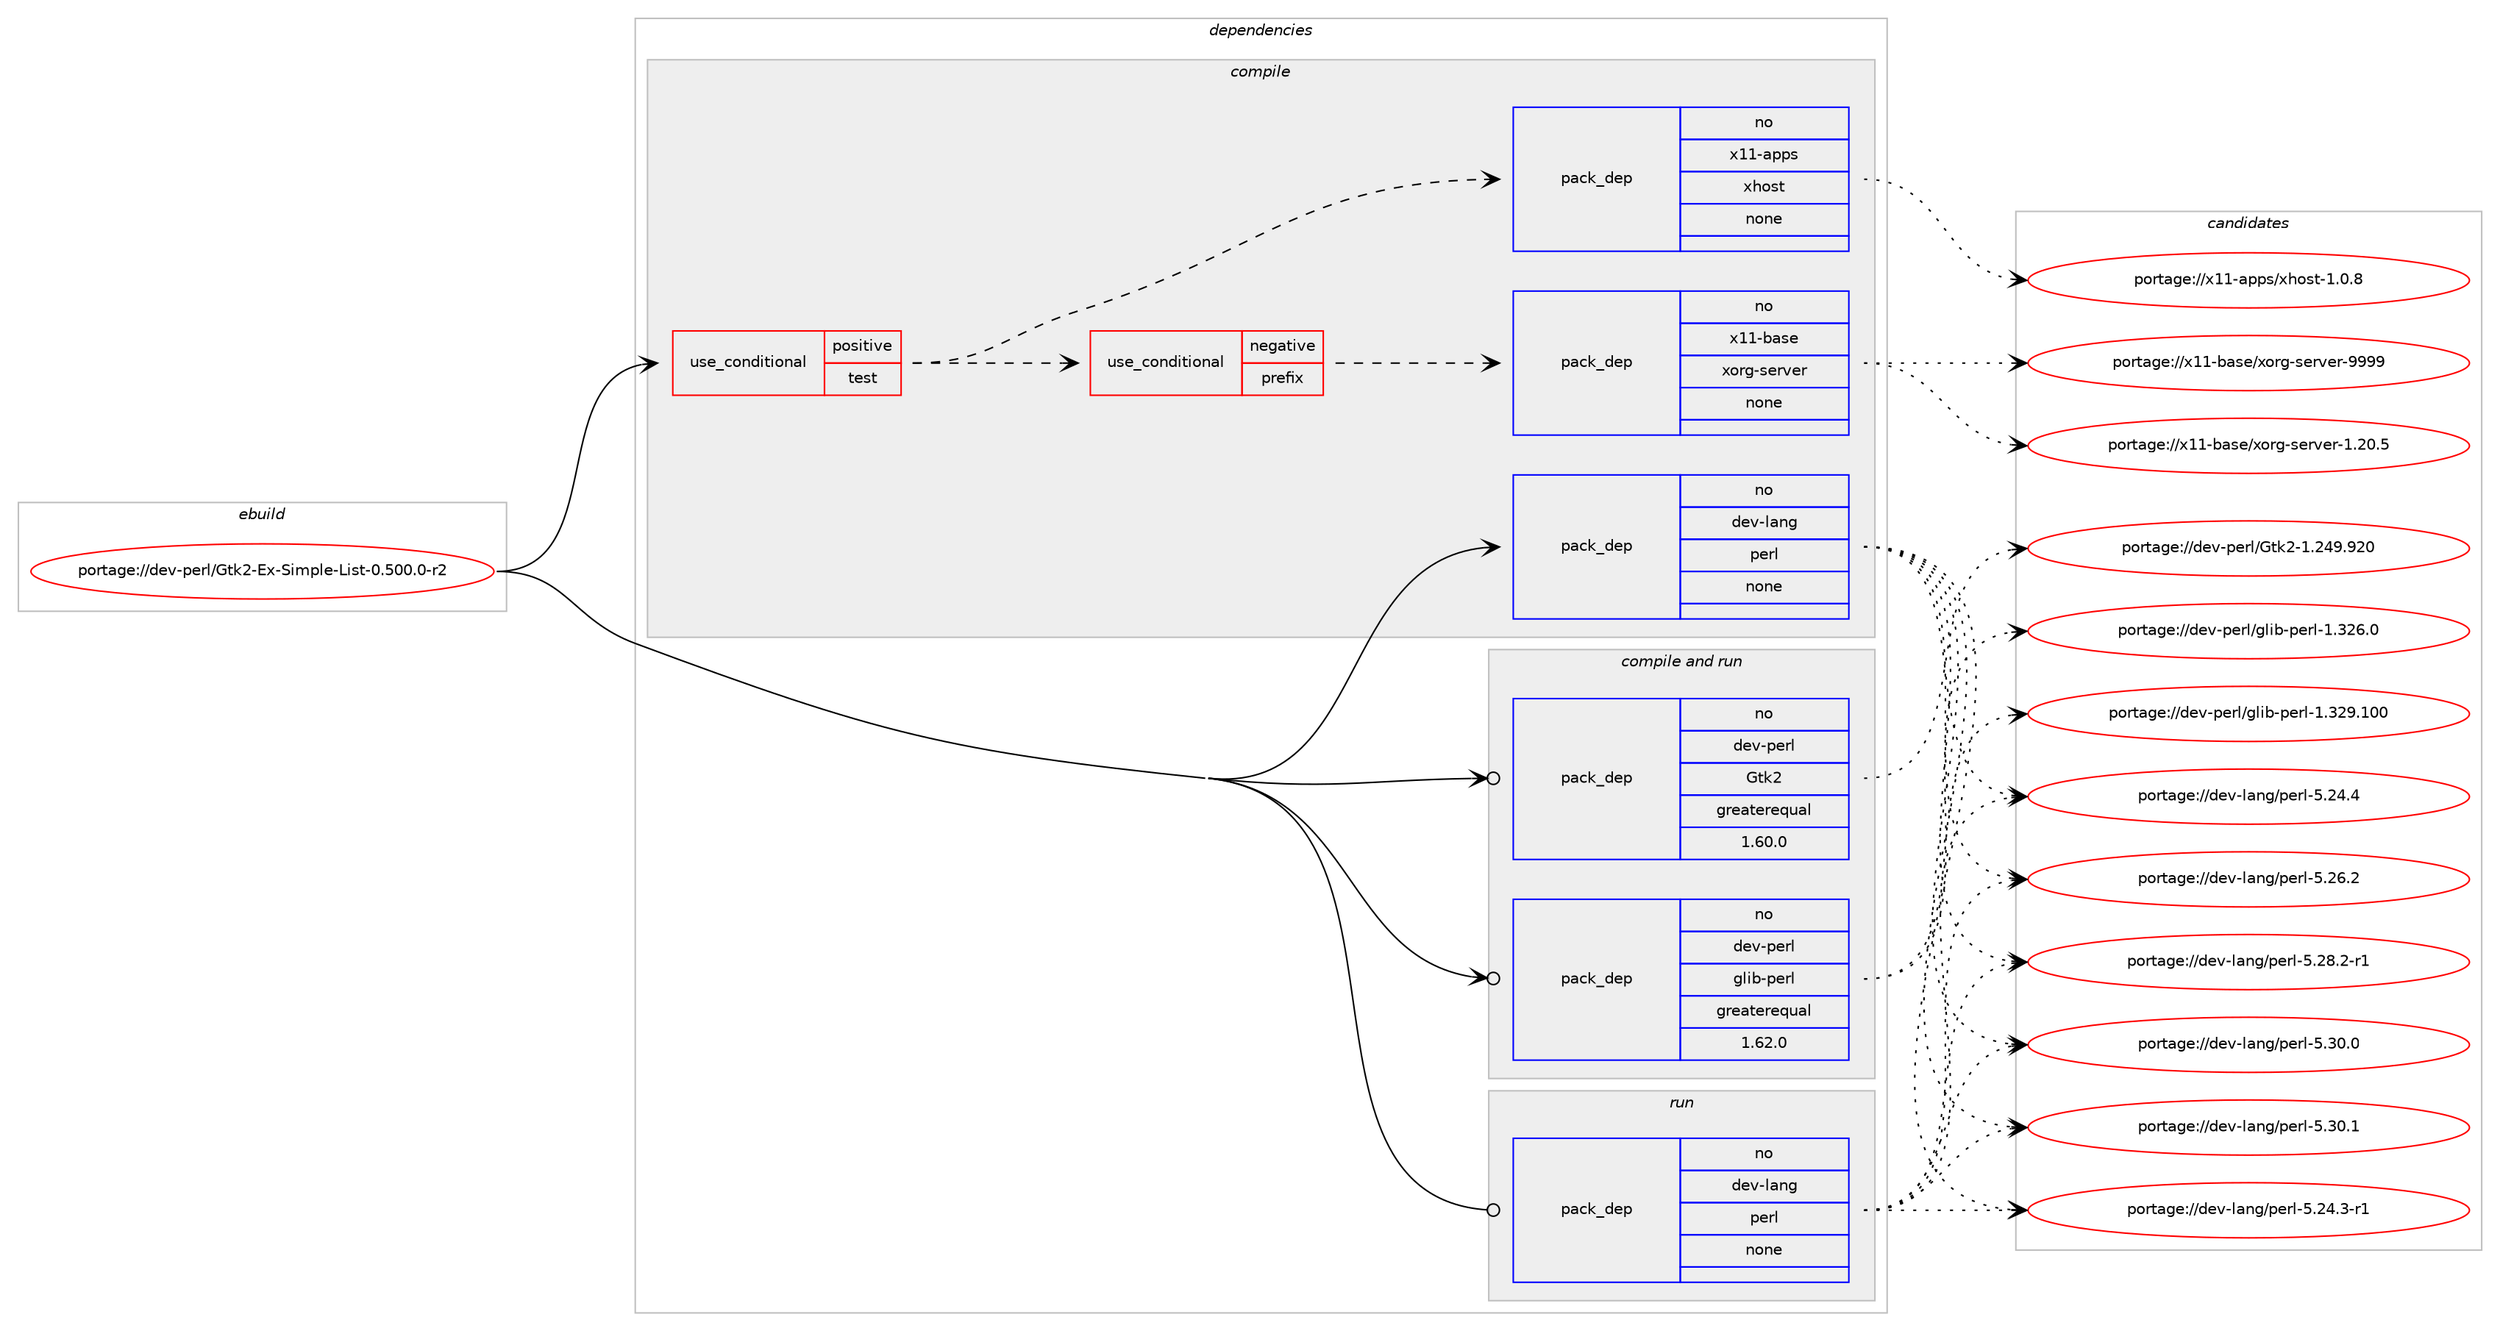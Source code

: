 digraph prolog {

# *************
# Graph options
# *************

newrank=true;
concentrate=true;
compound=true;
graph [rankdir=LR,fontname=Helvetica,fontsize=10,ranksep=1.5];#, ranksep=2.5, nodesep=0.2];
edge  [arrowhead=vee];
node  [fontname=Helvetica,fontsize=10];

# **********
# The ebuild
# **********

subgraph cluster_leftcol {
color=gray;
rank=same;
label=<<i>ebuild</i>>;
id [label="portage://dev-perl/Gtk2-Ex-Simple-List-0.500.0-r2", color=red, width=4, href="../dev-perl/Gtk2-Ex-Simple-List-0.500.0-r2.svg"];
}

# ****************
# The dependencies
# ****************

subgraph cluster_midcol {
color=gray;
label=<<i>dependencies</i>>;
subgraph cluster_compile {
fillcolor="#eeeeee";
style=filled;
label=<<i>compile</i>>;
subgraph cond23018 {
dependency113717 [label=<<TABLE BORDER="0" CELLBORDER="1" CELLSPACING="0" CELLPADDING="4"><TR><TD ROWSPAN="3" CELLPADDING="10">use_conditional</TD></TR><TR><TD>positive</TD></TR><TR><TD>test</TD></TR></TABLE>>, shape=none, color=red];
subgraph cond23019 {
dependency113718 [label=<<TABLE BORDER="0" CELLBORDER="1" CELLSPACING="0" CELLPADDING="4"><TR><TD ROWSPAN="3" CELLPADDING="10">use_conditional</TD></TR><TR><TD>negative</TD></TR><TR><TD>prefix</TD></TR></TABLE>>, shape=none, color=red];
subgraph pack87520 {
dependency113719 [label=<<TABLE BORDER="0" CELLBORDER="1" CELLSPACING="0" CELLPADDING="4" WIDTH="220"><TR><TD ROWSPAN="6" CELLPADDING="30">pack_dep</TD></TR><TR><TD WIDTH="110">no</TD></TR><TR><TD>x11-base</TD></TR><TR><TD>xorg-server</TD></TR><TR><TD>none</TD></TR><TR><TD></TD></TR></TABLE>>, shape=none, color=blue];
}
dependency113718:e -> dependency113719:w [weight=20,style="dashed",arrowhead="vee"];
}
dependency113717:e -> dependency113718:w [weight=20,style="dashed",arrowhead="vee"];
subgraph pack87521 {
dependency113720 [label=<<TABLE BORDER="0" CELLBORDER="1" CELLSPACING="0" CELLPADDING="4" WIDTH="220"><TR><TD ROWSPAN="6" CELLPADDING="30">pack_dep</TD></TR><TR><TD WIDTH="110">no</TD></TR><TR><TD>x11-apps</TD></TR><TR><TD>xhost</TD></TR><TR><TD>none</TD></TR><TR><TD></TD></TR></TABLE>>, shape=none, color=blue];
}
dependency113717:e -> dependency113720:w [weight=20,style="dashed",arrowhead="vee"];
}
id:e -> dependency113717:w [weight=20,style="solid",arrowhead="vee"];
subgraph pack87522 {
dependency113721 [label=<<TABLE BORDER="0" CELLBORDER="1" CELLSPACING="0" CELLPADDING="4" WIDTH="220"><TR><TD ROWSPAN="6" CELLPADDING="30">pack_dep</TD></TR><TR><TD WIDTH="110">no</TD></TR><TR><TD>dev-lang</TD></TR><TR><TD>perl</TD></TR><TR><TD>none</TD></TR><TR><TD></TD></TR></TABLE>>, shape=none, color=blue];
}
id:e -> dependency113721:w [weight=20,style="solid",arrowhead="vee"];
}
subgraph cluster_compileandrun {
fillcolor="#eeeeee";
style=filled;
label=<<i>compile and run</i>>;
subgraph pack87523 {
dependency113722 [label=<<TABLE BORDER="0" CELLBORDER="1" CELLSPACING="0" CELLPADDING="4" WIDTH="220"><TR><TD ROWSPAN="6" CELLPADDING="30">pack_dep</TD></TR><TR><TD WIDTH="110">no</TD></TR><TR><TD>dev-perl</TD></TR><TR><TD>Gtk2</TD></TR><TR><TD>greaterequal</TD></TR><TR><TD>1.60.0</TD></TR></TABLE>>, shape=none, color=blue];
}
id:e -> dependency113722:w [weight=20,style="solid",arrowhead="odotvee"];
subgraph pack87524 {
dependency113723 [label=<<TABLE BORDER="0" CELLBORDER="1" CELLSPACING="0" CELLPADDING="4" WIDTH="220"><TR><TD ROWSPAN="6" CELLPADDING="30">pack_dep</TD></TR><TR><TD WIDTH="110">no</TD></TR><TR><TD>dev-perl</TD></TR><TR><TD>glib-perl</TD></TR><TR><TD>greaterequal</TD></TR><TR><TD>1.62.0</TD></TR></TABLE>>, shape=none, color=blue];
}
id:e -> dependency113723:w [weight=20,style="solid",arrowhead="odotvee"];
}
subgraph cluster_run {
fillcolor="#eeeeee";
style=filled;
label=<<i>run</i>>;
subgraph pack87525 {
dependency113724 [label=<<TABLE BORDER="0" CELLBORDER="1" CELLSPACING="0" CELLPADDING="4" WIDTH="220"><TR><TD ROWSPAN="6" CELLPADDING="30">pack_dep</TD></TR><TR><TD WIDTH="110">no</TD></TR><TR><TD>dev-lang</TD></TR><TR><TD>perl</TD></TR><TR><TD>none</TD></TR><TR><TD></TD></TR></TABLE>>, shape=none, color=blue];
}
id:e -> dependency113724:w [weight=20,style="solid",arrowhead="odot"];
}
}

# **************
# The candidates
# **************

subgraph cluster_choices {
rank=same;
color=gray;
label=<<i>candidates</i>>;

subgraph choice87520 {
color=black;
nodesep=1;
choiceportage1204949459897115101471201111141034511510111411810111445494650484653 [label="portage://x11-base/xorg-server-1.20.5", color=red, width=4,href="../x11-base/xorg-server-1.20.5.svg"];
choiceportage120494945989711510147120111114103451151011141181011144557575757 [label="portage://x11-base/xorg-server-9999", color=red, width=4,href="../x11-base/xorg-server-9999.svg"];
dependency113719:e -> choiceportage1204949459897115101471201111141034511510111411810111445494650484653:w [style=dotted,weight="100"];
dependency113719:e -> choiceportage120494945989711510147120111114103451151011141181011144557575757:w [style=dotted,weight="100"];
}
subgraph choice87521 {
color=black;
nodesep=1;
choiceportage1204949459711211211547120104111115116454946484656 [label="portage://x11-apps/xhost-1.0.8", color=red, width=4,href="../x11-apps/xhost-1.0.8.svg"];
dependency113720:e -> choiceportage1204949459711211211547120104111115116454946484656:w [style=dotted,weight="100"];
}
subgraph choice87522 {
color=black;
nodesep=1;
choiceportage100101118451089711010347112101114108455346505246514511449 [label="portage://dev-lang/perl-5.24.3-r1", color=red, width=4,href="../dev-lang/perl-5.24.3-r1.svg"];
choiceportage10010111845108971101034711210111410845534650524652 [label="portage://dev-lang/perl-5.24.4", color=red, width=4,href="../dev-lang/perl-5.24.4.svg"];
choiceportage10010111845108971101034711210111410845534650544650 [label="portage://dev-lang/perl-5.26.2", color=red, width=4,href="../dev-lang/perl-5.26.2.svg"];
choiceportage100101118451089711010347112101114108455346505646504511449 [label="portage://dev-lang/perl-5.28.2-r1", color=red, width=4,href="../dev-lang/perl-5.28.2-r1.svg"];
choiceportage10010111845108971101034711210111410845534651484648 [label="portage://dev-lang/perl-5.30.0", color=red, width=4,href="../dev-lang/perl-5.30.0.svg"];
choiceportage10010111845108971101034711210111410845534651484649 [label="portage://dev-lang/perl-5.30.1", color=red, width=4,href="../dev-lang/perl-5.30.1.svg"];
dependency113721:e -> choiceportage100101118451089711010347112101114108455346505246514511449:w [style=dotted,weight="100"];
dependency113721:e -> choiceportage10010111845108971101034711210111410845534650524652:w [style=dotted,weight="100"];
dependency113721:e -> choiceportage10010111845108971101034711210111410845534650544650:w [style=dotted,weight="100"];
dependency113721:e -> choiceportage100101118451089711010347112101114108455346505646504511449:w [style=dotted,weight="100"];
dependency113721:e -> choiceportage10010111845108971101034711210111410845534651484648:w [style=dotted,weight="100"];
dependency113721:e -> choiceportage10010111845108971101034711210111410845534651484649:w [style=dotted,weight="100"];
}
subgraph choice87523 {
color=black;
nodesep=1;
choiceportage1001011184511210111410847711161075045494650525746575048 [label="portage://dev-perl/Gtk2-1.249.920", color=red, width=4,href="../dev-perl/Gtk2-1.249.920.svg"];
dependency113722:e -> choiceportage1001011184511210111410847711161075045494650525746575048:w [style=dotted,weight="100"];
}
subgraph choice87524 {
color=black;
nodesep=1;
choiceportage100101118451121011141084710310810598451121011141084549465150544648 [label="portage://dev-perl/glib-perl-1.326.0", color=red, width=4,href="../dev-perl/glib-perl-1.326.0.svg"];
choiceportage1001011184511210111410847103108105984511210111410845494651505746494848 [label="portage://dev-perl/glib-perl-1.329.100", color=red, width=4,href="../dev-perl/glib-perl-1.329.100.svg"];
dependency113723:e -> choiceportage100101118451121011141084710310810598451121011141084549465150544648:w [style=dotted,weight="100"];
dependency113723:e -> choiceportage1001011184511210111410847103108105984511210111410845494651505746494848:w [style=dotted,weight="100"];
}
subgraph choice87525 {
color=black;
nodesep=1;
choiceportage100101118451089711010347112101114108455346505246514511449 [label="portage://dev-lang/perl-5.24.3-r1", color=red, width=4,href="../dev-lang/perl-5.24.3-r1.svg"];
choiceportage10010111845108971101034711210111410845534650524652 [label="portage://dev-lang/perl-5.24.4", color=red, width=4,href="../dev-lang/perl-5.24.4.svg"];
choiceportage10010111845108971101034711210111410845534650544650 [label="portage://dev-lang/perl-5.26.2", color=red, width=4,href="../dev-lang/perl-5.26.2.svg"];
choiceportage100101118451089711010347112101114108455346505646504511449 [label="portage://dev-lang/perl-5.28.2-r1", color=red, width=4,href="../dev-lang/perl-5.28.2-r1.svg"];
choiceportage10010111845108971101034711210111410845534651484648 [label="portage://dev-lang/perl-5.30.0", color=red, width=4,href="../dev-lang/perl-5.30.0.svg"];
choiceportage10010111845108971101034711210111410845534651484649 [label="portage://dev-lang/perl-5.30.1", color=red, width=4,href="../dev-lang/perl-5.30.1.svg"];
dependency113724:e -> choiceportage100101118451089711010347112101114108455346505246514511449:w [style=dotted,weight="100"];
dependency113724:e -> choiceportage10010111845108971101034711210111410845534650524652:w [style=dotted,weight="100"];
dependency113724:e -> choiceportage10010111845108971101034711210111410845534650544650:w [style=dotted,weight="100"];
dependency113724:e -> choiceportage100101118451089711010347112101114108455346505646504511449:w [style=dotted,weight="100"];
dependency113724:e -> choiceportage10010111845108971101034711210111410845534651484648:w [style=dotted,weight="100"];
dependency113724:e -> choiceportage10010111845108971101034711210111410845534651484649:w [style=dotted,weight="100"];
}
}

}
